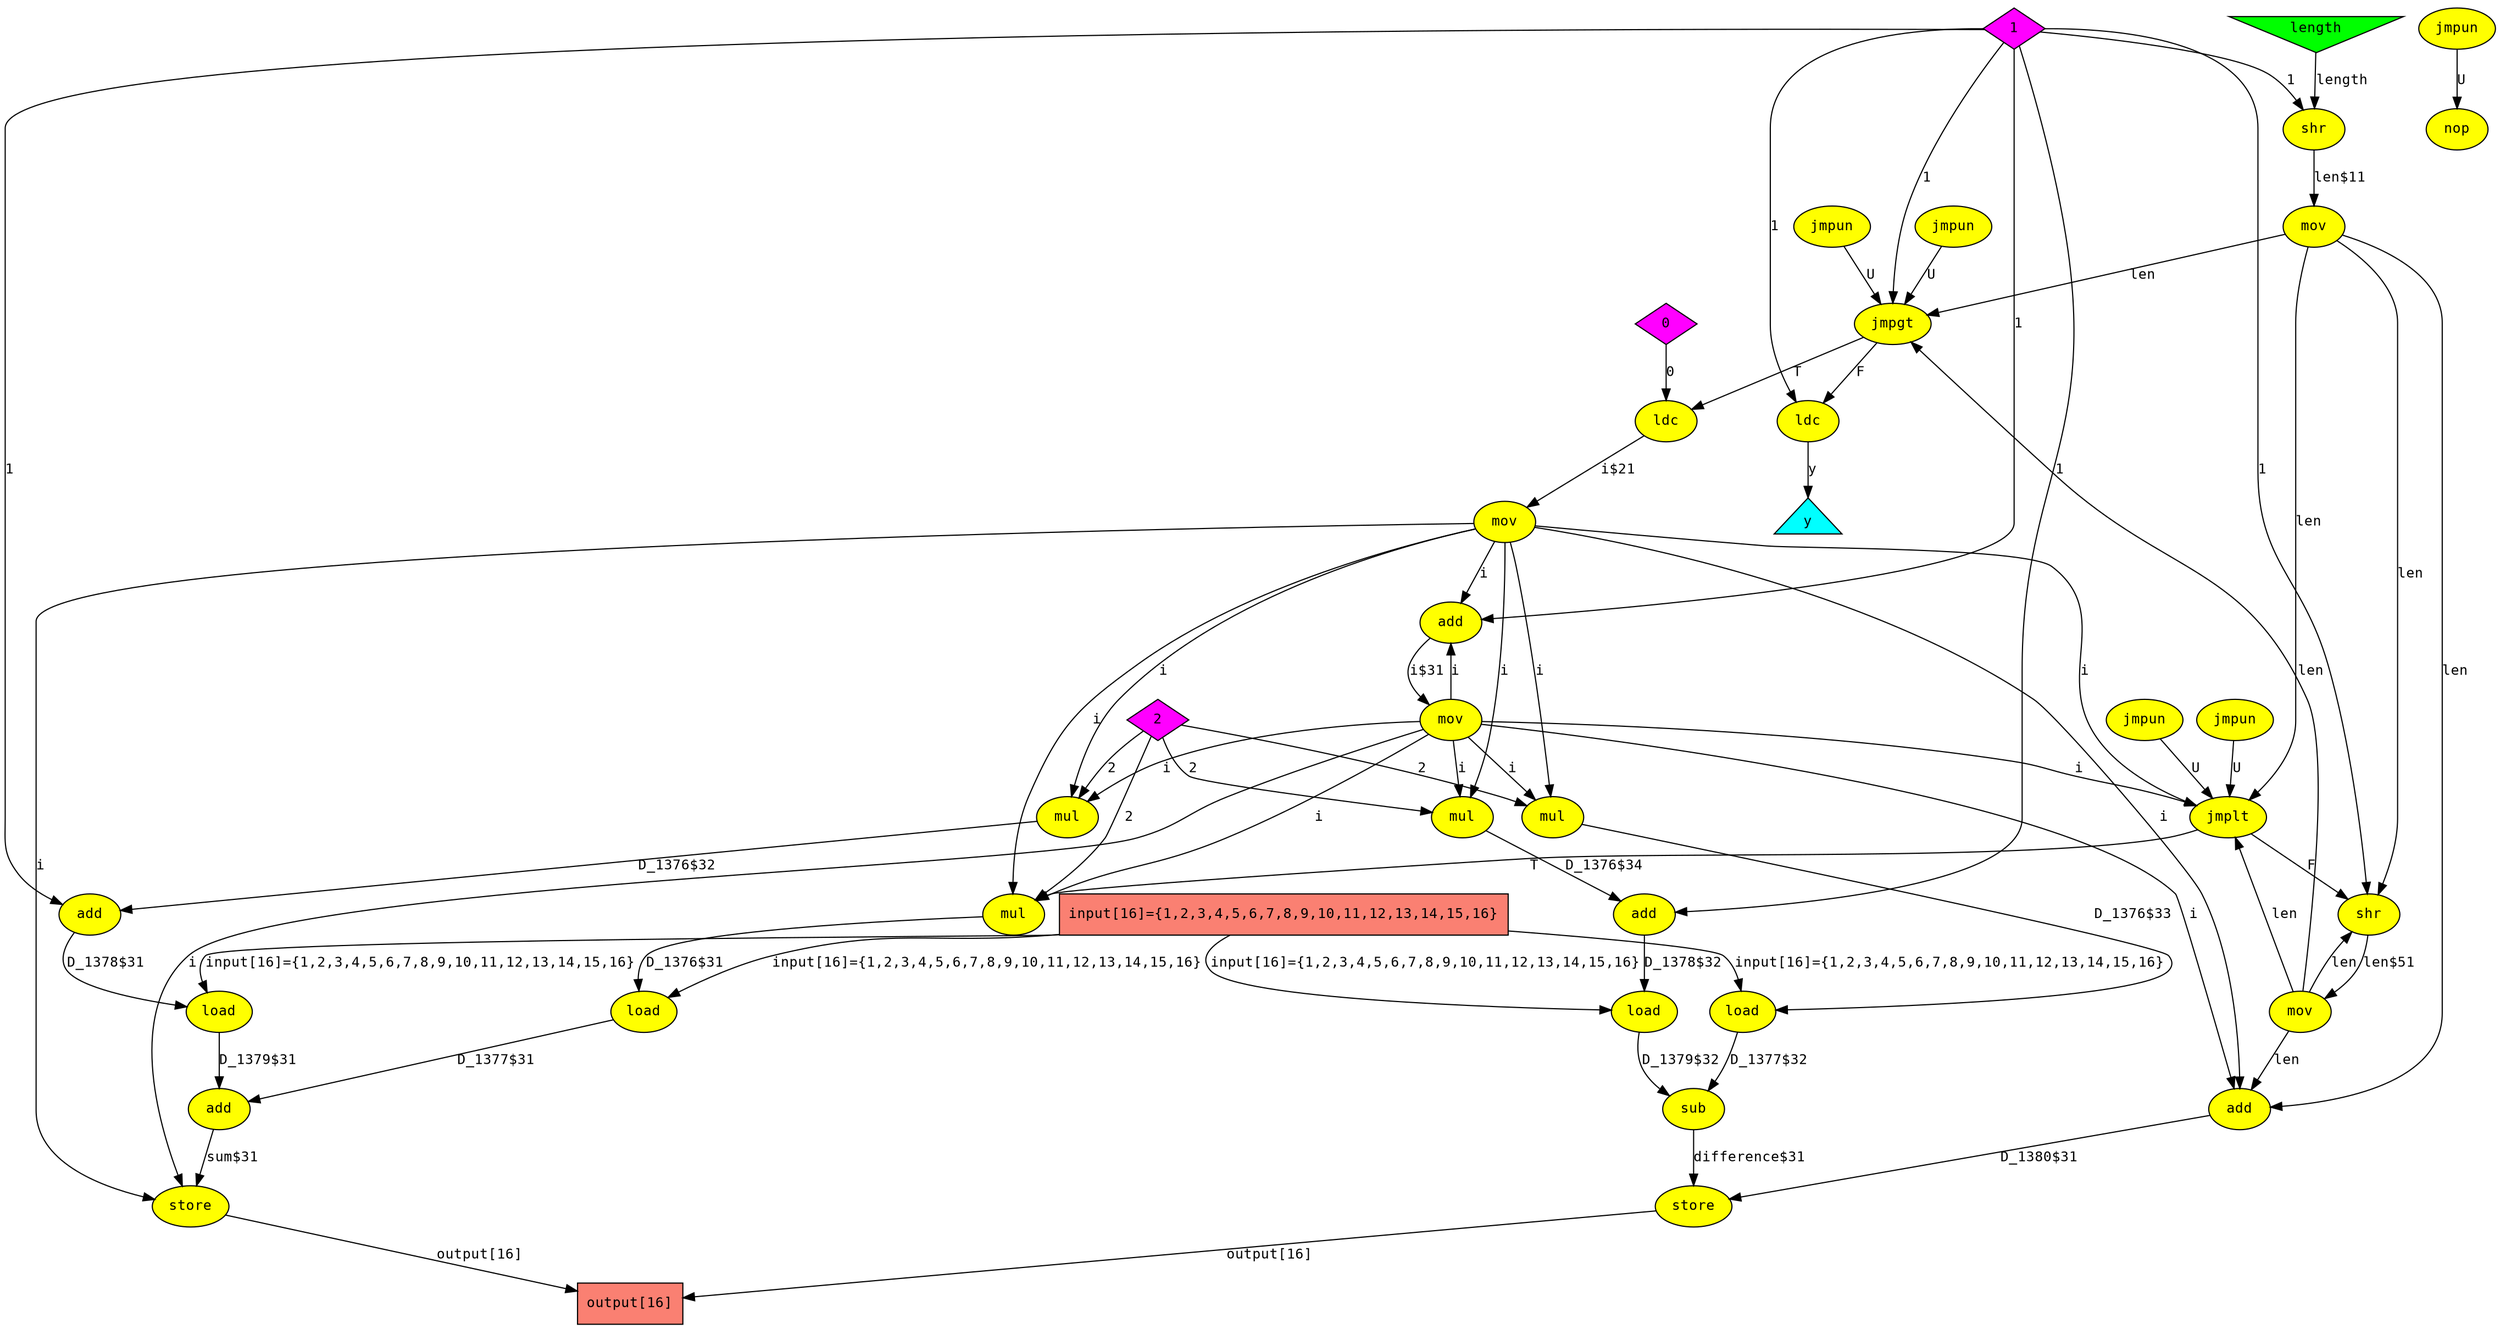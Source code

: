 digraph c2vwavelet
{
  graph [rankdir="TB", nodesep = "0.175"];
  node [fontname="Courier", fontsize="12", style="filled"];
  edge [fontname="Courier", fontsize="12"];

  add_11  [label="add", ntype="operation", argix="-1", dataspec="na", bb="3", shape="ellipse", fillcolor="yellow"];
  add_15  [label="add", ntype="operation", argix="-1", dataspec="na", bb="3", shape="ellipse", fillcolor="yellow"];
  add_19  [label="add", ntype="operation", argix="-1", dataspec="na", bb="3", shape="ellipse", fillcolor="yellow"];
  add_21  [label="add", ntype="operation", argix="-1", dataspec="na", bb="3", shape="ellipse", fillcolor="yellow"];
  add_9  [label="add", ntype="operation", argix="-1", dataspec="na", bb="3", shape="ellipse", fillcolor="yellow"];
  cnst0  [label="0", ntype="constant", argix="-1", dataspec="u32", bb="-1", shape="diamond", fillcolor="magenta"];
  cnst1  [label="1", ntype="constant", argix="-1", dataspec="u32", bb="-1", shape="diamond", fillcolor="magenta"];
  cnst2  [label="2", ntype="constant", argix="-1", dataspec="u32", bb="-1", shape="diamond", fillcolor="magenta"];
  input  [label="input[16]={1,2,3,4,5,6,7,8,9,10,11,12,13,14,15,16}", ntype="hwelem", argix="-1", dataspec="u32", bb="-1", shape="box", fillcolor="salmon"];
  jmpgt_28  [label="jmpgt", ntype="operation", argix="-1", dataspec="na", bb="6", shape="ellipse", fillcolor="yellow"];
  jmplt_24  [label="jmplt", ntype="operation", argix="-1", dataspec="na", bb="4", shape="ellipse", fillcolor="yellow"];
  jmpun_2  [label="jmpun", ntype="operation", argix="-1", dataspec="na", bb="1", shape="ellipse", fillcolor="yellow"];
  jmpun_23  [label="jmpun", ntype="operation", argix="-1", dataspec="na", bb="3", shape="ellipse", fillcolor="yellow"];
  jmpun_27  [label="jmpun", ntype="operation", argix="-1", dataspec="na", bb="5", shape="ellipse", fillcolor="yellow"];
  jmpun_30  [label="jmpun", ntype="operation", argix="-1", dataspec="na", bb="7", shape="ellipse", fillcolor="yellow"];
  jmpun_5  [label="jmpun", ntype="operation", argix="-1", dataspec="na", bb="2", shape="ellipse", fillcolor="yellow"];
  ldc_29  [label="ldc", ntype="operation", argix="-1", dataspec="na", bb="7", shape="ellipse", fillcolor="yellow"];
  ldc_3  [label="ldc", ntype="operation", argix="-1", dataspec="na", bb="2", shape="ellipse", fillcolor="yellow"];
  length  [label="length", ntype="invar", argix="0", dataspec="u32", bb="-1", shape="invtriangle", fillcolor="green"];
  load_10  [label="load", ntype="operation", argix="-1", dataspec="na", bb="3", shape="ellipse", fillcolor="yellow"];
  load_13  [label="load", ntype="operation", argix="-1", dataspec="na", bb="3", shape="ellipse", fillcolor="yellow"];
  load_16  [label="load", ntype="operation", argix="-1", dataspec="na", bb="3", shape="ellipse", fillcolor="yellow"];
  load_7  [label="load", ntype="operation", argix="-1", dataspec="na", bb="3", shape="ellipse", fillcolor="yellow"];
  mov_1  [label="mov", ntype="operation", argix="-1", dataspec="na", bb="1", shape="ellipse", fillcolor="yellow"];
  mov_22  [label="mov", ntype="operation", argix="-1", dataspec="na", bb="3", shape="ellipse", fillcolor="yellow"];
  mov_26  [label="mov", ntype="operation", argix="-1", dataspec="na", bb="5", shape="ellipse", fillcolor="yellow"];
  mov_4  [label="mov", ntype="operation", argix="-1", dataspec="na", bb="2", shape="ellipse", fillcolor="yellow"];
  mul_12  [label="mul", ntype="operation", argix="-1", dataspec="na", bb="3", shape="ellipse", fillcolor="yellow"];
  mul_14  [label="mul", ntype="operation", argix="-1", dataspec="na", bb="3", shape="ellipse", fillcolor="yellow"];
  mul_6  [label="mul", ntype="operation", argix="-1", dataspec="na", bb="3", shape="ellipse", fillcolor="yellow"];
  mul_8  [label="mul", ntype="operation", argix="-1", dataspec="na", bb="3", shape="ellipse", fillcolor="yellow"];
  nop_31  [label="nop", ntype="operation", argix="-1", dataspec="na", bb="8", shape="ellipse", fillcolor="yellow"];
  output  [label="output[16]", ntype="hwelem", argix="-1", dataspec="u32", bb="-1", shape="box", fillcolor="salmon"];
  shr_0  [label="shr", ntype="operation", argix="-1", dataspec="na", bb="1", shape="ellipse", fillcolor="yellow"];
  shr_25  [label="shr", ntype="operation", argix="-1", dataspec="na", bb="5", shape="ellipse", fillcolor="yellow"];
  store_18  [label="store", ntype="operation", argix="-1", dataspec="na", bb="3", shape="ellipse", fillcolor="yellow"];
  store_20  [label="store", ntype="operation", argix="-1", dataspec="na", bb="3", shape="ellipse", fillcolor="yellow"];
  sub_17  [label="sub", ntype="operation", argix="-1", dataspec="na", bb="3", shape="ellipse", fillcolor="yellow"];
  y  [label="y", ntype="outvar", argix="0", dataspec="u32", bb="-1", shape="triangle", fillcolor="cyan"];

  add_11 -> store_18  [label="sum$31", etype="D", vtype="localvar", order="1", argix="-1", dataspec="u32"];
  add_15 -> load_16  [label="D_1378$32", etype="D", vtype="localvar", order="2", argix="-1", dataspec="u32"];
  add_19 -> store_20  [label="D_1380$31", etype="D", vtype="localvar", order="2", argix="-1", dataspec="u32"];
  add_21 -> mov_22  [label="i$31", etype="D", vtype="localvar", order="1", argix="-1", dataspec="u32"];
  add_9 -> load_10  [label="D_1378$31", etype="D", vtype="localvar", order="2", argix="-1", dataspec="u32"];
  cnst0 -> ldc_3  [label="0", etype="D", vtype="globalvar", order="1", argix="-1", dataspec="u32"];
  cnst1 -> add_15  [label="1", etype="D", vtype="globalvar", order="2", argix="-1", dataspec="u32"];
  cnst1 -> add_21  [label="1", etype="D", vtype="globalvar", order="2", argix="-1", dataspec="u32"];
  cnst1 -> add_9  [label="1", etype="D", vtype="globalvar", order="2", argix="-1", dataspec="u32"];
  cnst1 -> jmpgt_28  [label="1", etype="D", vtype="globalvar", order="2", argix="-1", dataspec="u32"];
  cnst1 -> ldc_29  [label="1", etype="D", vtype="globalvar", order="1", argix="-1", dataspec="u32"];
  cnst1 -> shr_0  [label="1", etype="D", vtype="globalvar", order="2", argix="-1", dataspec="u32"];
  cnst1 -> shr_25  [label="1", etype="D", vtype="globalvar", order="2", argix="-1", dataspec="u32"];
  cnst2 -> mul_12  [label="2", etype="D", vtype="globalvar", order="2", argix="-1", dataspec="u32"];
  cnst2 -> mul_14  [label="2", etype="D", vtype="globalvar", order="2", argix="-1", dataspec="u32"];
  cnst2 -> mul_6  [label="2", etype="D", vtype="globalvar", order="2", argix="-1", dataspec="u32"];
  cnst2 -> mul_8  [label="2", etype="D", vtype="globalvar", order="2", argix="-1", dataspec="u32"];
  input -> load_10  [label="input[16]={1,2,3,4,5,6,7,8,9,10,11,12,13,14,15,16}", etype="D", vtype="globalvar", order="1", argix="-1", dataspec="u32"];
  input -> load_13  [label="input[16]={1,2,3,4,5,6,7,8,9,10,11,12,13,14,15,16}", etype="D", vtype="globalvar", order="1", argix="-1", dataspec="u32"];
  input -> load_16  [label="input[16]={1,2,3,4,5,6,7,8,9,10,11,12,13,14,15,16}", etype="D", vtype="globalvar", order="1", argix="-1", dataspec="u32"];
  input -> load_7  [label="input[16]={1,2,3,4,5,6,7,8,9,10,11,12,13,14,15,16}", etype="D", vtype="globalvar", order="1", argix="-1", dataspec="u32"];
  jmpgt_28 -> ldc_29  [label="F", etype="F", order="2", argix="-1", dataspec="u1"];
  jmpgt_28 -> ldc_3  [label="T", etype="T", order="1", argix="-1", dataspec="u1"];
  jmplt_24 -> mul_6  [label="T", etype="T", order="1", argix="-1", dataspec="u1"];
  jmplt_24 -> shr_25  [label="F", etype="F", order="2", argix="-1", dataspec="u1"];
  jmpun_23 -> jmplt_24  [label="U", etype="U", order="1", argix="-1", dataspec="u1"];
  jmpun_27 -> jmpgt_28  [label="U", etype="U", order="1", argix="-1", dataspec="u1"];
  jmpun_2 -> jmpgt_28  [label="U", etype="U", order="1", argix="-1", dataspec="u1"];
  jmpun_30 -> nop_31  [label="U", etype="U", order="1", argix="-1", dataspec="u1"];
  jmpun_5 -> jmplt_24  [label="U", etype="U", order="1", argix="-1", dataspec="u1"];
  ldc_29 -> y  [label="y", etype="D", vtype="outarg", order="1", argix="-1", dataspec="u32"];
  ldc_3 -> mov_4  [label="i$21", etype="D", vtype="localvar", order="1", argix="-1", dataspec="u32"];
  length -> shr_0  [label="length", etype="D", vtype="inarg", order="1", argix="-1", dataspec="u32"];
  load_10 -> add_11  [label="D_1379$31", etype="D", vtype="localvar", order="2", argix="-1", dataspec="u32"];
  load_13 -> sub_17  [label="D_1377$32", etype="D", vtype="localvar", order="1", argix="-1", dataspec="u32"];
  load_16 -> sub_17  [label="D_1379$32", etype="D", vtype="localvar", order="2", argix="-1", dataspec="u32"];
  load_7 -> add_11  [label="D_1377$31", etype="D", vtype="localvar", order="1", argix="-1", dataspec="u32"];
  mov_1 -> add_19  [label="len", etype="D", vtype="localvar", order="1", argix="-1", dataspec="u32"];
  mov_1 -> jmpgt_28  [label="len", etype="D", vtype="localvar", order="1", argix="-1", dataspec="u32"];
  mov_1 -> jmplt_24  [label="len", etype="D", vtype="localvar", order="2", argix="-1", dataspec="u32"];
  mov_1 -> shr_25  [label="len", etype="D", vtype="localvar", order="1", argix="-1", dataspec="u32"];
  mov_22 -> add_19  [label="i", etype="D", vtype="localvar", order="2", argix="-1", dataspec="u32"];
  mov_22 -> add_21  [label="i", etype="D", vtype="localvar", order="1", argix="-1", dataspec="u32"];
  mov_22 -> jmplt_24  [label="i", etype="D", vtype="localvar", order="1", argix="-1", dataspec="u32"];
  mov_22 -> mul_12  [label="i", etype="D", vtype="localvar", order="1", argix="-1", dataspec="u32"];
  mov_22 -> mul_14  [label="i", etype="D", vtype="localvar", order="1", argix="-1", dataspec="u32"];
  mov_22 -> mul_6  [label="i", etype="D", vtype="localvar", order="1", argix="-1", dataspec="u32"];
  mov_22 -> mul_8  [label="i", etype="D", vtype="localvar", order="1", argix="-1", dataspec="u32"];
  mov_22 -> store_18  [label="i", etype="D", vtype="localvar", order="2", argix="-1", dataspec="u32"];
  mov_26 -> add_19  [label="len", etype="D", vtype="localvar", order="1", argix="-1", dataspec="u32"];
  mov_26 -> jmpgt_28  [label="len", etype="D", vtype="localvar", order="1", argix="-1", dataspec="u32"];
  mov_26 -> jmplt_24  [label="len", etype="D", vtype="localvar", order="2", argix="-1", dataspec="u32"];
  mov_26 -> shr_25  [label="len", etype="D", vtype="localvar", order="1", argix="-1", dataspec="u32"];
  mov_4 -> add_19  [label="i", etype="D", vtype="localvar", order="2", argix="-1", dataspec="u32"];
  mov_4 -> add_21  [label="i", etype="D", vtype="localvar", order="1", argix="-1", dataspec="u32"];
  mov_4 -> jmplt_24  [label="i", etype="D", vtype="localvar", order="1", argix="-1", dataspec="u32"];
  mov_4 -> mul_12  [label="i", etype="D", vtype="localvar", order="1", argix="-1", dataspec="u32"];
  mov_4 -> mul_14  [label="i", etype="D", vtype="localvar", order="1", argix="-1", dataspec="u32"];
  mov_4 -> mul_6  [label="i", etype="D", vtype="localvar", order="1", argix="-1", dataspec="u32"];
  mov_4 -> mul_8  [label="i", etype="D", vtype="localvar", order="1", argix="-1", dataspec="u32"];
  mov_4 -> store_18  [label="i", etype="D", vtype="localvar", order="2", argix="-1", dataspec="u32"];
  mul_12 -> load_13  [label="D_1376$33", etype="D", vtype="localvar", order="2", argix="-1", dataspec="u32"];
  mul_14 -> add_15  [label="D_1376$34", etype="D", vtype="localvar", order="1", argix="-1", dataspec="u32"];
  mul_6 -> load_7  [label="D_1376$31", etype="D", vtype="localvar", order="2", argix="-1", dataspec="u32"];
  mul_8 -> add_9  [label="D_1376$32", etype="D", vtype="localvar", order="1", argix="-1", dataspec="u32"];
  shr_0 -> mov_1  [label="len$11", etype="D", vtype="localvar", order="1", argix="-1", dataspec="u32"];
  shr_25 -> mov_26  [label="len$51", etype="D", vtype="localvar", order="1", argix="-1", dataspec="u32"];
  store_18 -> output  [label="output[16]", etype="D", vtype="globalvar", order="1", argix="-1", dataspec="u32"];
  store_20 -> output  [label="output[16]", etype="D", vtype="globalvar", order="1", argix="-1", dataspec="u32"];
  sub_17 -> store_20  [label="difference$31", etype="D", vtype="localvar", order="1", argix="-1", dataspec="u32"];

}
